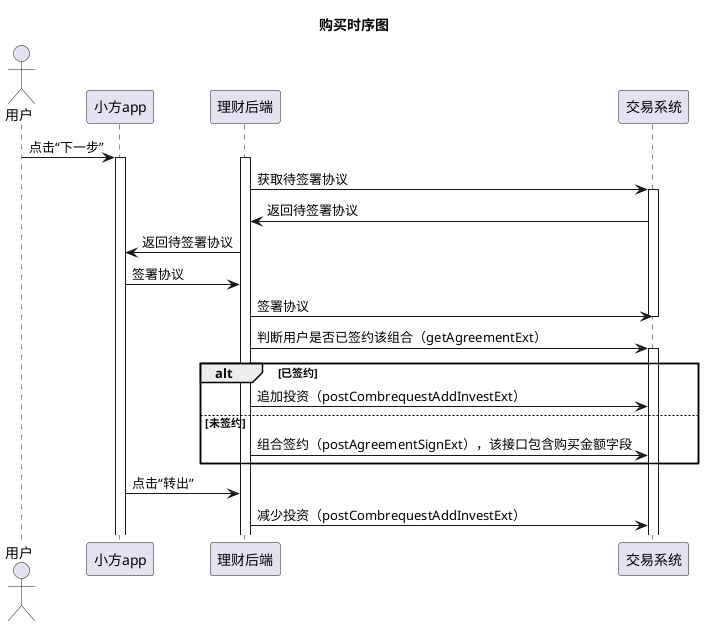 @startuml
title 购买时序图
actor 用户 as user
participant 小方app as app
participant 理财后端 as financial
participant 交易系统 as counter

user -> app: 点击“下一步”
activate app
activate financial
'financial->financial:生成6位短信验证码
'financial->financial:在redis中存储改验证码\n<color:red>key:phone ;value:验证码;过期时间2分钟<color>
financial->counter:获取待签署协议
activate counter
counter->financial:返回待签署协议
financial->app:返回待签署协议
app -> financial: 签署协议
financial -> counter: 签署协议
deactivate counter

financial -> counter: 判断用户是否已签约该组合（getAgreementExt）
activate counter
alt 已签约
    financial->counter:追加投资（postCombrequestAddInvestExt）
else 未签约
    financial->counter:组合签约（postAgreementSignExt），该接口包含购买金额字段
end

app -> financial: 点击“转出”
financial -> counter: 减少投资（postCombrequestAddInvestExt）

@enduml